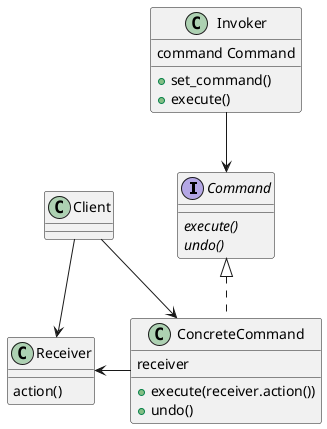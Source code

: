 @startuml
interface Command {
{abstract} execute()
{abstract} undo()
}

class ConcreteCommand {
receiver
+execute(receiver.action())
+undo()
}

class Receiver {
action()
}

class Invoker {
command Command
+set_command()
+execute()
}

class Client

ConcreteCommand .up.|> Command
ConcreteCommand -left-> Receiver
Client -right-> Receiver
Client --> ConcreteCommand
Invoker --> Command
@enduml

